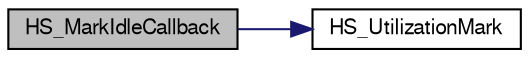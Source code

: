 digraph G
{
  edge [fontname="FreeSans",fontsize="10",labelfontname="FreeSans",labelfontsize="10"];
  node [fontname="FreeSans",fontsize="10",shape=record];
  rankdir=LR;
  Node1 [label="HS_MarkIdleCallback",height=0.2,width=0.4,color="black", fillcolor="grey75", style="filled" fontcolor="black"];
  Node1 -> Node2 [color="midnightblue",fontsize="10",style="solid",fontname="FreeSans"];
  Node2 [label="HS_UtilizationMark",height=0.2,width=0.4,color="black", fillcolor="white", style="filled",URL="$hs__custom_8c.html#a079917adb6dcc95dd601758b04dfe8c1"];
}
